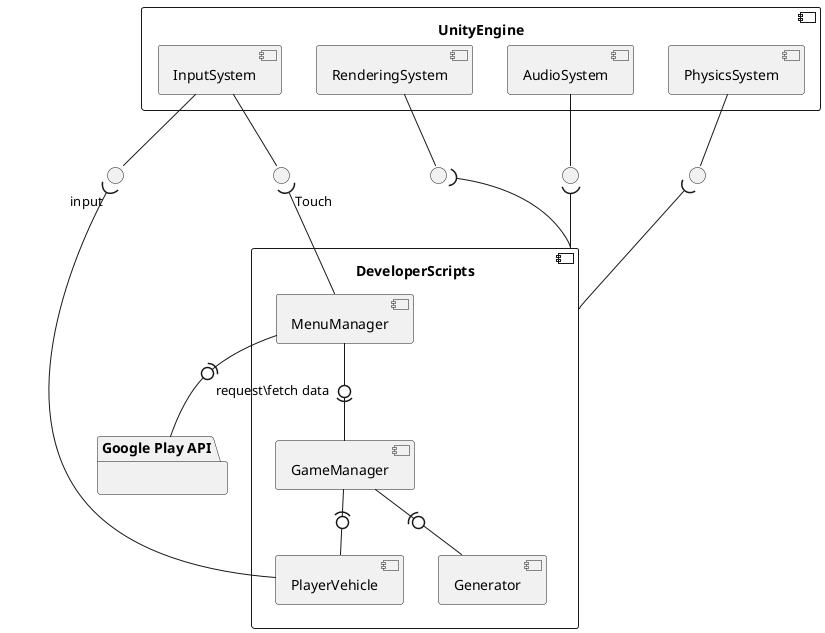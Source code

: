 @startuml


component DeveloperScripts{
    component GameManager{

    }

    component Generator{

    }

    component MenuManager {

    }

    component PlayerVehicle{

    }

}

component UnityEngine{
    component InputSystem {

    }

    component RenderingSystem{

    }

    component AudioSystem{

    }

    component PhysicsSystem{

    }
}


() VehicleInput as " "
() MenuInput as " "
() Rendering as " "
() Physics as " "
() Audio as " "


InputSystem -- VehicleInput
InputSystem -- MenuInput

VehicleInput "input")-- PlayerVehicle
MenuInput "Touch")-- MenuManager

MenuManager -(0- "Google Play API": request\fetch data
package "Google Play API"{

}

Rendering )-down- DeveloperScripts
Physics )-down- DeveloperScripts
Audio )-down- DeveloperScripts

MenuManager -0)- GameManager
GameManager -(0- Generator
GameManager -(0- PlayerVehicle


RenderingSystem -- Rendering
AudioSystem -- Audio
PhysicsSystem -- Physics




@enduml